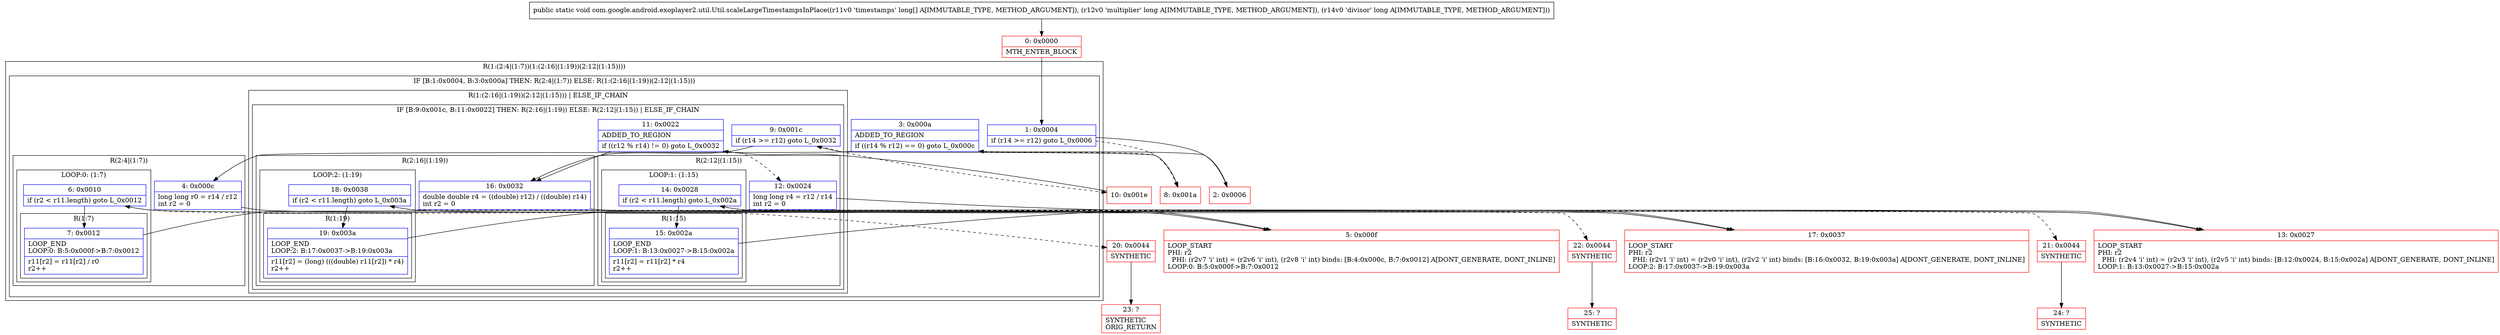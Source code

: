 digraph "CFG forcom.google.android.exoplayer2.util.Util.scaleLargeTimestampsInPlace([JJJ)V" {
subgraph cluster_Region_840534885 {
label = "R(1:(2:4|(1:7))(1:(2:16|(1:19))(2:12|(1:15))))";
node [shape=record,color=blue];
subgraph cluster_IfRegion_2131083780 {
label = "IF [B:1:0x0004, B:3:0x000a] THEN: R(2:4|(1:7)) ELSE: R(1:(2:16|(1:19))(2:12|(1:15)))";
node [shape=record,color=blue];
Node_1 [shape=record,label="{1\:\ 0x0004|if (r14 \>= r12) goto L_0x0006\l}"];
Node_3 [shape=record,label="{3\:\ 0x000a|ADDED_TO_REGION\l|if ((r14 % r12) == 0) goto L_0x000c\l}"];
subgraph cluster_Region_282523052 {
label = "R(2:4|(1:7))";
node [shape=record,color=blue];
Node_4 [shape=record,label="{4\:\ 0x000c|long long r0 = r14 \/ r12\lint r2 = 0\l}"];
subgraph cluster_LoopRegion_357665408 {
label = "LOOP:0: (1:7)";
node [shape=record,color=blue];
Node_6 [shape=record,label="{6\:\ 0x0010|if (r2 \< r11.length) goto L_0x0012\l}"];
subgraph cluster_Region_837244324 {
label = "R(1:7)";
node [shape=record,color=blue];
Node_7 [shape=record,label="{7\:\ 0x0012|LOOP_END\lLOOP:0: B:5:0x000f\-\>B:7:0x0012\l|r11[r2] = r11[r2] \/ r0\lr2++\l}"];
}
}
}
subgraph cluster_Region_515276221 {
label = "R(1:(2:16|(1:19))(2:12|(1:15))) | ELSE_IF_CHAIN\l";
node [shape=record,color=blue];
subgraph cluster_IfRegion_1083690901 {
label = "IF [B:9:0x001c, B:11:0x0022] THEN: R(2:16|(1:19)) ELSE: R(2:12|(1:15)) | ELSE_IF_CHAIN\l";
node [shape=record,color=blue];
Node_9 [shape=record,label="{9\:\ 0x001c|if (r14 \>= r12) goto L_0x0032\l}"];
Node_11 [shape=record,label="{11\:\ 0x0022|ADDED_TO_REGION\l|if ((r12 % r14) != 0) goto L_0x0032\l}"];
subgraph cluster_Region_601695168 {
label = "R(2:16|(1:19))";
node [shape=record,color=blue];
Node_16 [shape=record,label="{16\:\ 0x0032|double double r4 = ((double) r12) \/ ((double) r14)\lint r2 = 0\l}"];
subgraph cluster_LoopRegion_53494619 {
label = "LOOP:2: (1:19)";
node [shape=record,color=blue];
Node_18 [shape=record,label="{18\:\ 0x0038|if (r2 \< r11.length) goto L_0x003a\l}"];
subgraph cluster_Region_486108154 {
label = "R(1:19)";
node [shape=record,color=blue];
Node_19 [shape=record,label="{19\:\ 0x003a|LOOP_END\lLOOP:2: B:17:0x0037\-\>B:19:0x003a\l|r11[r2] = (long) (((double) r11[r2]) * r4)\lr2++\l}"];
}
}
}
subgraph cluster_Region_210088608 {
label = "R(2:12|(1:15))";
node [shape=record,color=blue];
Node_12 [shape=record,label="{12\:\ 0x0024|long long r4 = r12 \/ r14\lint r2 = 0\l}"];
subgraph cluster_LoopRegion_293426755 {
label = "LOOP:1: (1:15)";
node [shape=record,color=blue];
Node_14 [shape=record,label="{14\:\ 0x0028|if (r2 \< r11.length) goto L_0x002a\l}"];
subgraph cluster_Region_1183601619 {
label = "R(1:15)";
node [shape=record,color=blue];
Node_15 [shape=record,label="{15\:\ 0x002a|LOOP_END\lLOOP:1: B:13:0x0027\-\>B:15:0x002a\l|r11[r2] = r11[r2] * r4\lr2++\l}"];
}
}
}
}
}
}
}
Node_0 [shape=record,color=red,label="{0\:\ 0x0000|MTH_ENTER_BLOCK\l}"];
Node_2 [shape=record,color=red,label="{2\:\ 0x0006}"];
Node_5 [shape=record,color=red,label="{5\:\ 0x000f|LOOP_START\lPHI: r2 \l  PHI: (r2v7 'i' int) = (r2v6 'i' int), (r2v8 'i' int) binds: [B:4:0x000c, B:7:0x0012] A[DONT_GENERATE, DONT_INLINE]\lLOOP:0: B:5:0x000f\-\>B:7:0x0012\l}"];
Node_8 [shape=record,color=red,label="{8\:\ 0x001a}"];
Node_10 [shape=record,color=red,label="{10\:\ 0x001e}"];
Node_13 [shape=record,color=red,label="{13\:\ 0x0027|LOOP_START\lPHI: r2 \l  PHI: (r2v4 'i' int) = (r2v3 'i' int), (r2v5 'i' int) binds: [B:12:0x0024, B:15:0x002a] A[DONT_GENERATE, DONT_INLINE]\lLOOP:1: B:13:0x0027\-\>B:15:0x002a\l}"];
Node_17 [shape=record,color=red,label="{17\:\ 0x0037|LOOP_START\lPHI: r2 \l  PHI: (r2v1 'i' int) = (r2v0 'i' int), (r2v2 'i' int) binds: [B:16:0x0032, B:19:0x003a] A[DONT_GENERATE, DONT_INLINE]\lLOOP:2: B:17:0x0037\-\>B:19:0x003a\l}"];
Node_20 [shape=record,color=red,label="{20\:\ 0x0044|SYNTHETIC\l}"];
Node_21 [shape=record,color=red,label="{21\:\ 0x0044|SYNTHETIC\l}"];
Node_22 [shape=record,color=red,label="{22\:\ 0x0044|SYNTHETIC\l}"];
Node_23 [shape=record,color=red,label="{23\:\ ?|SYNTHETIC\lORIG_RETURN\l}"];
Node_24 [shape=record,color=red,label="{24\:\ ?|SYNTHETIC\l}"];
Node_25 [shape=record,color=red,label="{25\:\ ?|SYNTHETIC\l}"];
MethodNode[shape=record,label="{public static void com.google.android.exoplayer2.util.Util.scaleLargeTimestampsInPlace((r11v0 'timestamps' long[] A[IMMUTABLE_TYPE, METHOD_ARGUMENT]), (r12v0 'multiplier' long A[IMMUTABLE_TYPE, METHOD_ARGUMENT]), (r14v0 'divisor' long A[IMMUTABLE_TYPE, METHOD_ARGUMENT])) }"];
MethodNode -> Node_0;
Node_1 -> Node_2;
Node_1 -> Node_8[style=dashed];
Node_3 -> Node_4;
Node_3 -> Node_8[style=dashed];
Node_4 -> Node_5;
Node_6 -> Node_7;
Node_6 -> Node_20[style=dashed];
Node_7 -> Node_5;
Node_9 -> Node_10[style=dashed];
Node_9 -> Node_16;
Node_11 -> Node_12[style=dashed];
Node_11 -> Node_16;
Node_16 -> Node_17;
Node_18 -> Node_19;
Node_18 -> Node_22[style=dashed];
Node_19 -> Node_17;
Node_12 -> Node_13;
Node_14 -> Node_15;
Node_14 -> Node_21[style=dashed];
Node_15 -> Node_13;
Node_0 -> Node_1;
Node_2 -> Node_3;
Node_5 -> Node_6;
Node_8 -> Node_9;
Node_10 -> Node_11;
Node_13 -> Node_14;
Node_17 -> Node_18;
Node_20 -> Node_23;
Node_21 -> Node_24;
Node_22 -> Node_25;
}


